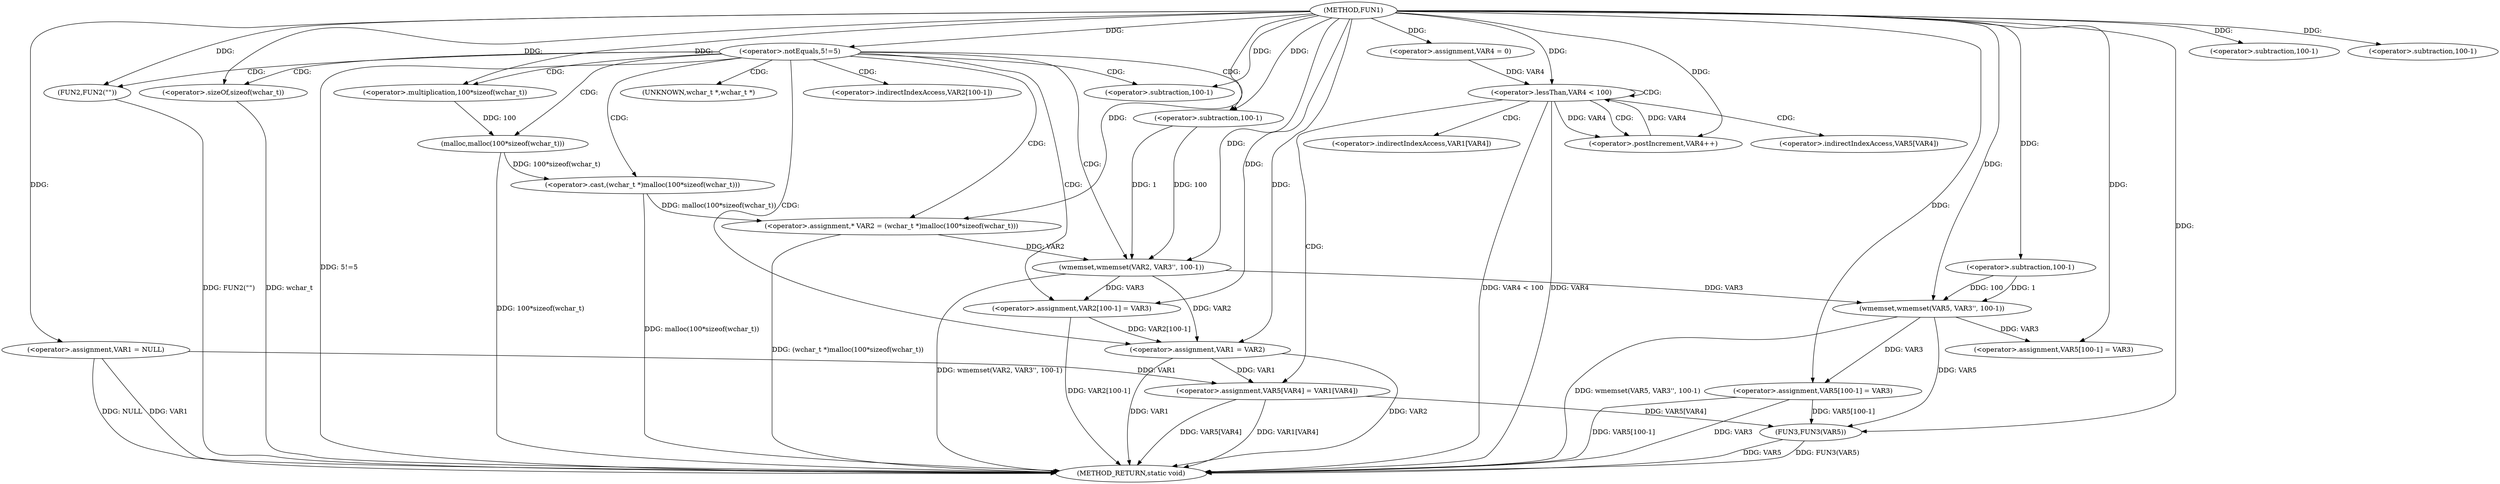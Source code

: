digraph FUN1 {  
"1000100" [label = "(METHOD,FUN1)" ]
"1000184" [label = "(METHOD_RETURN,static void)" ]
"1000103" [label = "(<operator>.assignment,VAR1 = NULL)" ]
"1000107" [label = "(<operator>.notEquals,5!=5)" ]
"1000111" [label = "(FUN2,FUN2(\"\"))" ]
"1000117" [label = "(<operator>.assignment,* VAR2 = (wchar_t *)malloc(100*sizeof(wchar_t)))" ]
"1000119" [label = "(<operator>.cast,(wchar_t *)malloc(100*sizeof(wchar_t)))" ]
"1000121" [label = "(malloc,malloc(100*sizeof(wchar_t)))" ]
"1000122" [label = "(<operator>.multiplication,100*sizeof(wchar_t))" ]
"1000124" [label = "(<operator>.sizeOf,sizeof(wchar_t))" ]
"1000126" [label = "(wmemset,wmemset(VAR2, VAR3'', 100-1))" ]
"1000129" [label = "(<operator>.subtraction,100-1)" ]
"1000132" [label = "(<operator>.assignment,VAR2[100-1] = VAR3)" ]
"1000135" [label = "(<operator>.subtraction,100-1)" ]
"1000139" [label = "(<operator>.assignment,VAR1 = VAR2)" ]
"1000145" [label = "(wmemset,wmemset(VAR5, VAR3'', 100-1))" ]
"1000148" [label = "(<operator>.subtraction,100-1)" ]
"1000151" [label = "(<operator>.assignment,VAR5[100-1] = VAR3)" ]
"1000154" [label = "(<operator>.subtraction,100-1)" ]
"1000159" [label = "(<operator>.assignment,VAR4 = 0)" ]
"1000162" [label = "(<operator>.lessThan,VAR4 < 100)" ]
"1000165" [label = "(<operator>.postIncrement,VAR4++)" ]
"1000168" [label = "(<operator>.assignment,VAR5[VAR4] = VAR1[VAR4])" ]
"1000175" [label = "(<operator>.assignment,VAR5[100-1] = VAR3)" ]
"1000178" [label = "(<operator>.subtraction,100-1)" ]
"1000182" [label = "(FUN3,FUN3(VAR5))" ]
"1000120" [label = "(UNKNOWN,wchar_t *,wchar_t *)" ]
"1000133" [label = "(<operator>.indirectIndexAccess,VAR2[100-1])" ]
"1000169" [label = "(<operator>.indirectIndexAccess,VAR5[VAR4])" ]
"1000172" [label = "(<operator>.indirectIndexAccess,VAR1[VAR4])" ]
  "1000168" -> "1000184"  [ label = "DDG: VAR1[VAR4]"] 
  "1000124" -> "1000184"  [ label = "DDG: wchar_t"] 
  "1000107" -> "1000184"  [ label = "DDG: 5!=5"] 
  "1000168" -> "1000184"  [ label = "DDG: VAR5[VAR4]"] 
  "1000103" -> "1000184"  [ label = "DDG: VAR1"] 
  "1000103" -> "1000184"  [ label = "DDG: NULL"] 
  "1000139" -> "1000184"  [ label = "DDG: VAR1"] 
  "1000175" -> "1000184"  [ label = "DDG: VAR3"] 
  "1000119" -> "1000184"  [ label = "DDG: malloc(100*sizeof(wchar_t))"] 
  "1000175" -> "1000184"  [ label = "DDG: VAR5[100-1]"] 
  "1000132" -> "1000184"  [ label = "DDG: VAR2[100-1]"] 
  "1000117" -> "1000184"  [ label = "DDG: (wchar_t *)malloc(100*sizeof(wchar_t))"] 
  "1000182" -> "1000184"  [ label = "DDG: FUN3(VAR5)"] 
  "1000126" -> "1000184"  [ label = "DDG: wmemset(VAR2, VAR3'', 100-1)"] 
  "1000139" -> "1000184"  [ label = "DDG: VAR2"] 
  "1000121" -> "1000184"  [ label = "DDG: 100*sizeof(wchar_t)"] 
  "1000145" -> "1000184"  [ label = "DDG: wmemset(VAR5, VAR3'', 100-1)"] 
  "1000162" -> "1000184"  [ label = "DDG: VAR4"] 
  "1000162" -> "1000184"  [ label = "DDG: VAR4 < 100"] 
  "1000111" -> "1000184"  [ label = "DDG: FUN2(\"\")"] 
  "1000182" -> "1000184"  [ label = "DDG: VAR5"] 
  "1000100" -> "1000103"  [ label = "DDG: "] 
  "1000100" -> "1000107"  [ label = "DDG: "] 
  "1000100" -> "1000111"  [ label = "DDG: "] 
  "1000119" -> "1000117"  [ label = "DDG: malloc(100*sizeof(wchar_t))"] 
  "1000100" -> "1000117"  [ label = "DDG: "] 
  "1000121" -> "1000119"  [ label = "DDG: 100*sizeof(wchar_t)"] 
  "1000122" -> "1000121"  [ label = "DDG: 100"] 
  "1000100" -> "1000122"  [ label = "DDG: "] 
  "1000100" -> "1000124"  [ label = "DDG: "] 
  "1000117" -> "1000126"  [ label = "DDG: VAR2"] 
  "1000100" -> "1000126"  [ label = "DDG: "] 
  "1000129" -> "1000126"  [ label = "DDG: 100"] 
  "1000129" -> "1000126"  [ label = "DDG: 1"] 
  "1000100" -> "1000129"  [ label = "DDG: "] 
  "1000126" -> "1000132"  [ label = "DDG: VAR3"] 
  "1000100" -> "1000132"  [ label = "DDG: "] 
  "1000100" -> "1000135"  [ label = "DDG: "] 
  "1000126" -> "1000139"  [ label = "DDG: VAR2"] 
  "1000132" -> "1000139"  [ label = "DDG: VAR2[100-1]"] 
  "1000100" -> "1000139"  [ label = "DDG: "] 
  "1000100" -> "1000145"  [ label = "DDG: "] 
  "1000126" -> "1000145"  [ label = "DDG: VAR3"] 
  "1000148" -> "1000145"  [ label = "DDG: 100"] 
  "1000148" -> "1000145"  [ label = "DDG: 1"] 
  "1000100" -> "1000148"  [ label = "DDG: "] 
  "1000145" -> "1000151"  [ label = "DDG: VAR3"] 
  "1000100" -> "1000151"  [ label = "DDG: "] 
  "1000100" -> "1000154"  [ label = "DDG: "] 
  "1000100" -> "1000159"  [ label = "DDG: "] 
  "1000159" -> "1000162"  [ label = "DDG: VAR4"] 
  "1000165" -> "1000162"  [ label = "DDG: VAR4"] 
  "1000100" -> "1000162"  [ label = "DDG: "] 
  "1000162" -> "1000165"  [ label = "DDG: VAR4"] 
  "1000100" -> "1000165"  [ label = "DDG: "] 
  "1000103" -> "1000168"  [ label = "DDG: VAR1"] 
  "1000139" -> "1000168"  [ label = "DDG: VAR1"] 
  "1000100" -> "1000175"  [ label = "DDG: "] 
  "1000145" -> "1000175"  [ label = "DDG: VAR3"] 
  "1000100" -> "1000178"  [ label = "DDG: "] 
  "1000168" -> "1000182"  [ label = "DDG: VAR5[VAR4]"] 
  "1000175" -> "1000182"  [ label = "DDG: VAR5[100-1]"] 
  "1000145" -> "1000182"  [ label = "DDG: VAR5"] 
  "1000100" -> "1000182"  [ label = "DDG: "] 
  "1000107" -> "1000121"  [ label = "CDG: "] 
  "1000107" -> "1000120"  [ label = "CDG: "] 
  "1000107" -> "1000117"  [ label = "CDG: "] 
  "1000107" -> "1000111"  [ label = "CDG: "] 
  "1000107" -> "1000126"  [ label = "CDG: "] 
  "1000107" -> "1000132"  [ label = "CDG: "] 
  "1000107" -> "1000129"  [ label = "CDG: "] 
  "1000107" -> "1000124"  [ label = "CDG: "] 
  "1000107" -> "1000119"  [ label = "CDG: "] 
  "1000107" -> "1000139"  [ label = "CDG: "] 
  "1000107" -> "1000135"  [ label = "CDG: "] 
  "1000107" -> "1000133"  [ label = "CDG: "] 
  "1000107" -> "1000122"  [ label = "CDG: "] 
  "1000162" -> "1000168"  [ label = "CDG: "] 
  "1000162" -> "1000162"  [ label = "CDG: "] 
  "1000162" -> "1000165"  [ label = "CDG: "] 
  "1000162" -> "1000172"  [ label = "CDG: "] 
  "1000162" -> "1000169"  [ label = "CDG: "] 
}
